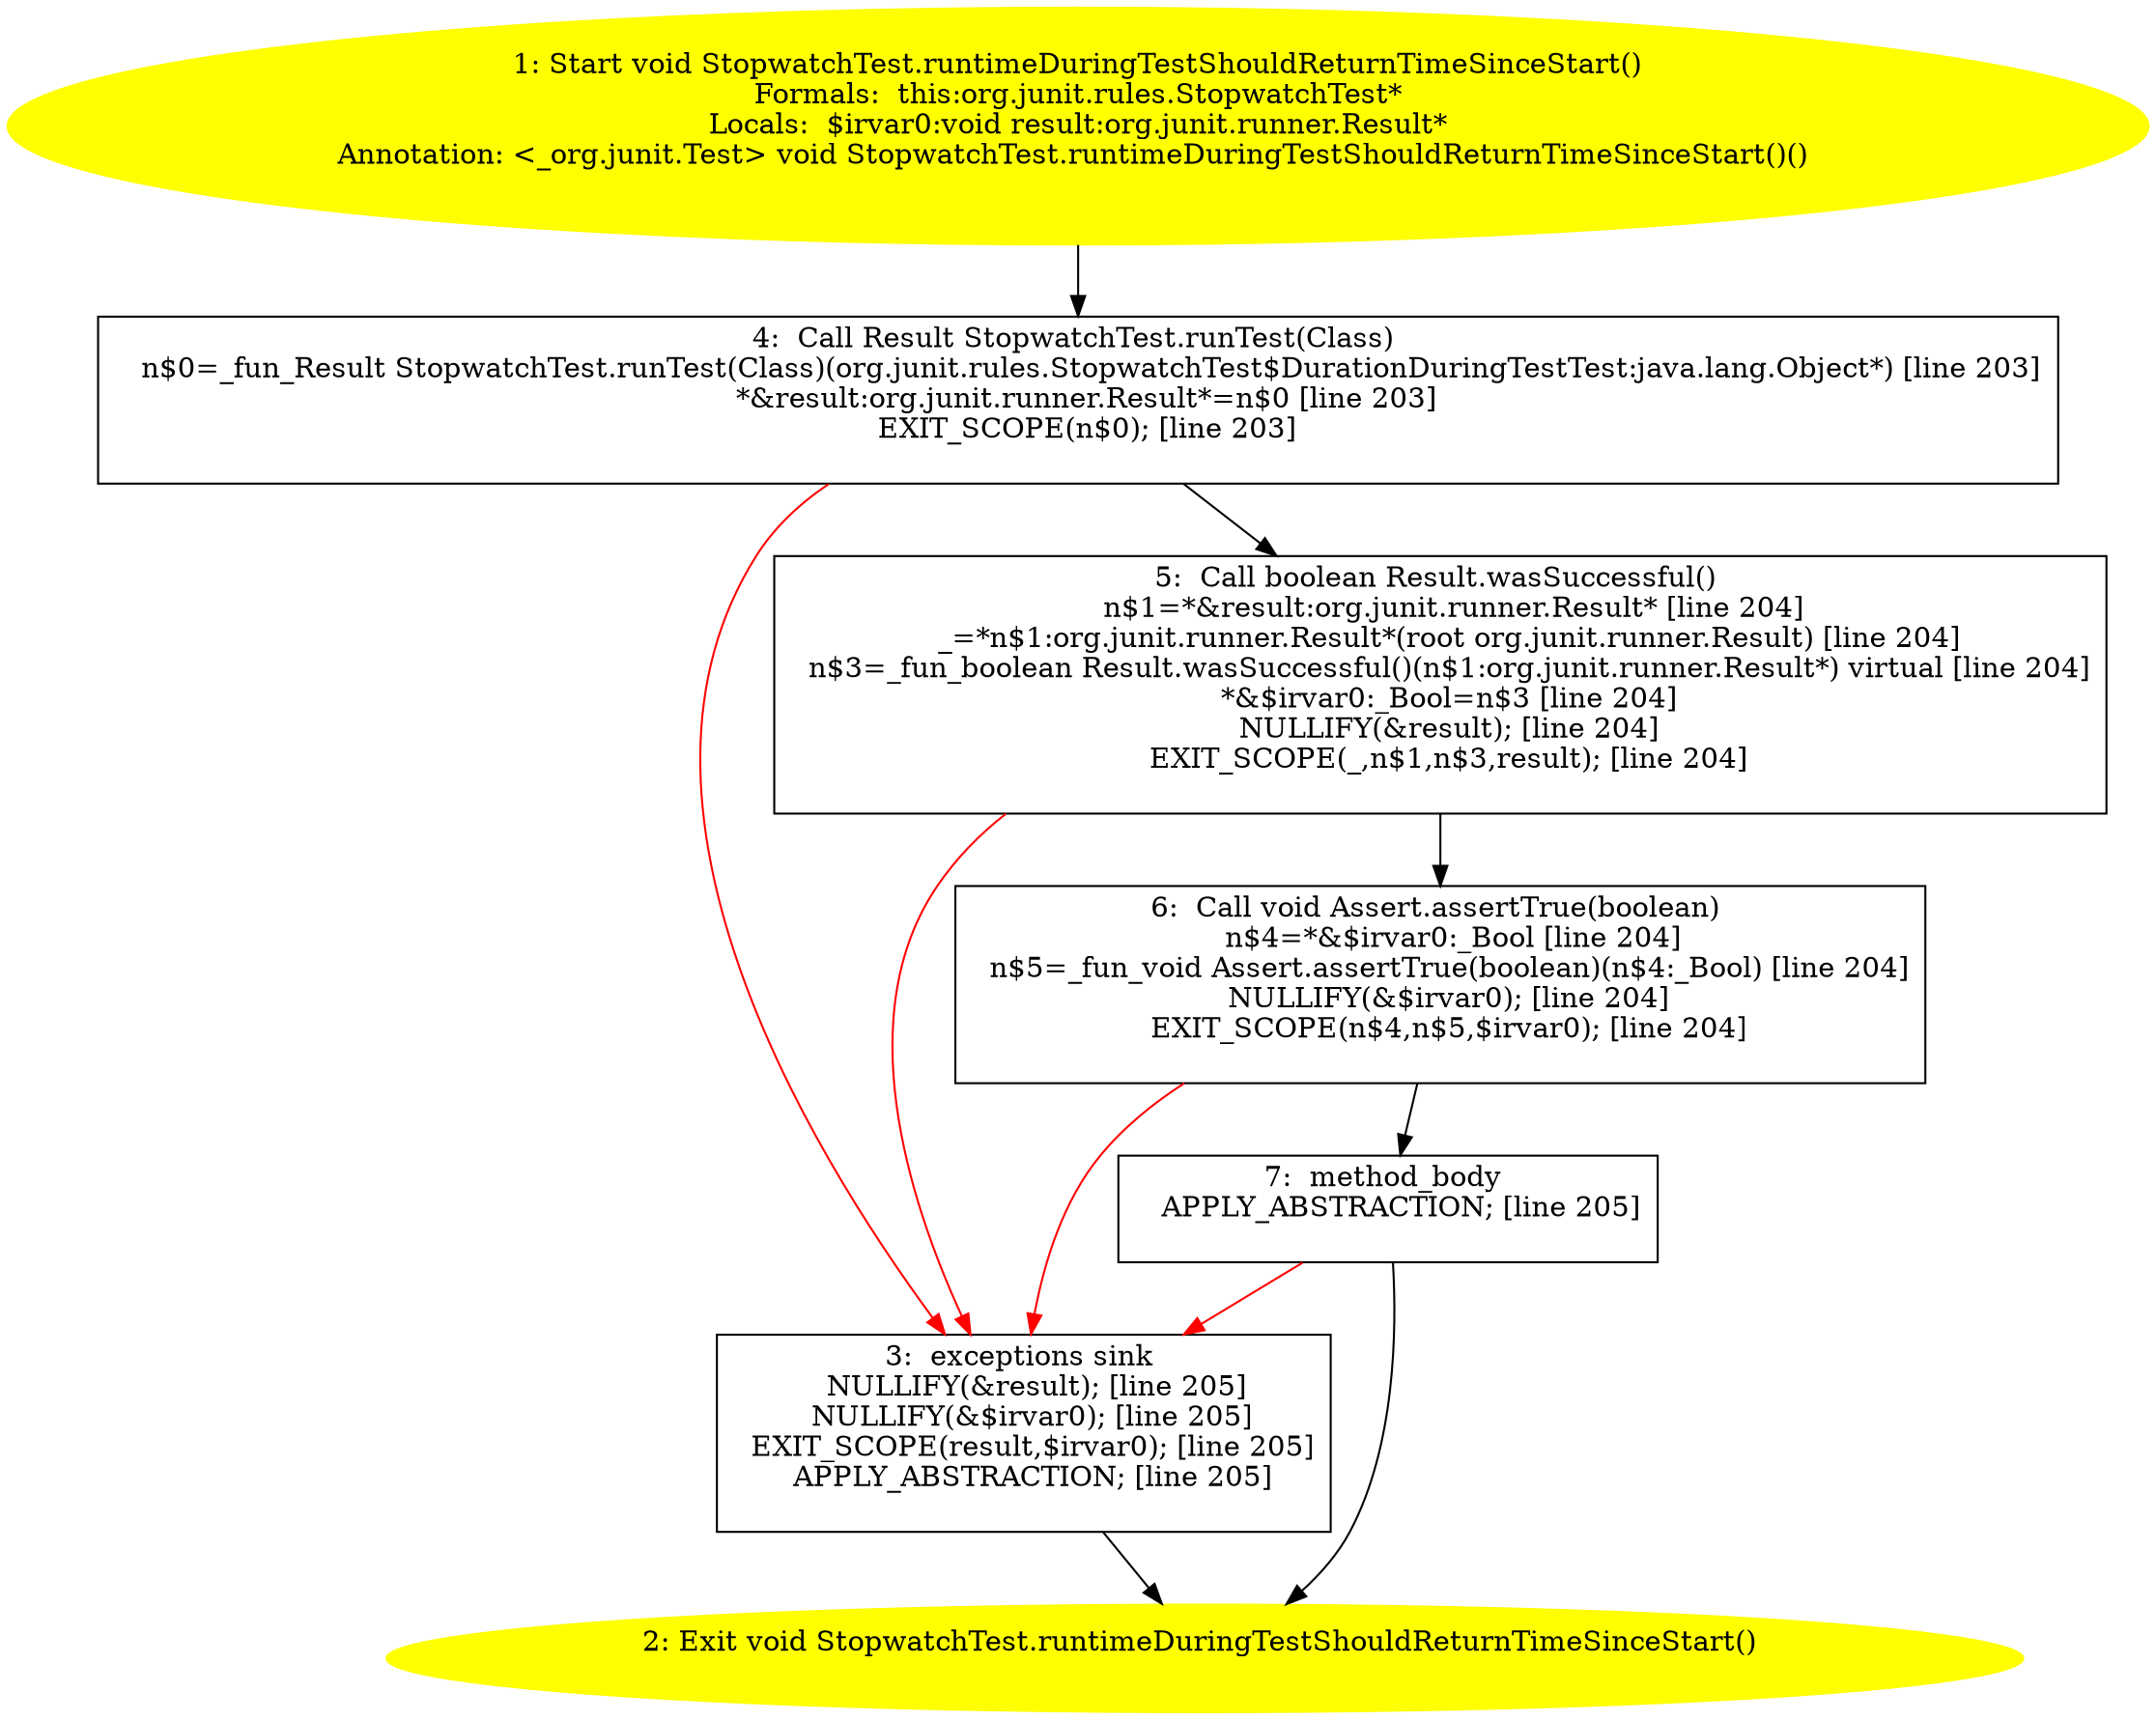 /* @generated */
digraph cfg {
"org.junit.rules.StopwatchTest.runtimeDuringTestShouldReturnTimeSinceStart():void.582445017ed089cf51b853f586eb39d8_1" [label="1: Start void StopwatchTest.runtimeDuringTestShouldReturnTimeSinceStart()\nFormals:  this:org.junit.rules.StopwatchTest*\nLocals:  $irvar0:void result:org.junit.runner.Result*\nAnnotation: <_org.junit.Test> void StopwatchTest.runtimeDuringTestShouldReturnTimeSinceStart()() \n  " color=yellow style=filled]
	

	 "org.junit.rules.StopwatchTest.runtimeDuringTestShouldReturnTimeSinceStart():void.582445017ed089cf51b853f586eb39d8_1" -> "org.junit.rules.StopwatchTest.runtimeDuringTestShouldReturnTimeSinceStart():void.582445017ed089cf51b853f586eb39d8_4" ;
"org.junit.rules.StopwatchTest.runtimeDuringTestShouldReturnTimeSinceStart():void.582445017ed089cf51b853f586eb39d8_2" [label="2: Exit void StopwatchTest.runtimeDuringTestShouldReturnTimeSinceStart() \n  " color=yellow style=filled]
	

"org.junit.rules.StopwatchTest.runtimeDuringTestShouldReturnTimeSinceStart():void.582445017ed089cf51b853f586eb39d8_3" [label="3:  exceptions sink \n   NULLIFY(&result); [line 205]\n  NULLIFY(&$irvar0); [line 205]\n  EXIT_SCOPE(result,$irvar0); [line 205]\n  APPLY_ABSTRACTION; [line 205]\n " shape="box"]
	

	 "org.junit.rules.StopwatchTest.runtimeDuringTestShouldReturnTimeSinceStart():void.582445017ed089cf51b853f586eb39d8_3" -> "org.junit.rules.StopwatchTest.runtimeDuringTestShouldReturnTimeSinceStart():void.582445017ed089cf51b853f586eb39d8_2" ;
"org.junit.rules.StopwatchTest.runtimeDuringTestShouldReturnTimeSinceStart():void.582445017ed089cf51b853f586eb39d8_4" [label="4:  Call Result StopwatchTest.runTest(Class) \n   n$0=_fun_Result StopwatchTest.runTest(Class)(org.junit.rules.StopwatchTest$DurationDuringTestTest:java.lang.Object*) [line 203]\n  *&result:org.junit.runner.Result*=n$0 [line 203]\n  EXIT_SCOPE(n$0); [line 203]\n " shape="box"]
	

	 "org.junit.rules.StopwatchTest.runtimeDuringTestShouldReturnTimeSinceStart():void.582445017ed089cf51b853f586eb39d8_4" -> "org.junit.rules.StopwatchTest.runtimeDuringTestShouldReturnTimeSinceStart():void.582445017ed089cf51b853f586eb39d8_5" ;
	 "org.junit.rules.StopwatchTest.runtimeDuringTestShouldReturnTimeSinceStart():void.582445017ed089cf51b853f586eb39d8_4" -> "org.junit.rules.StopwatchTest.runtimeDuringTestShouldReturnTimeSinceStart():void.582445017ed089cf51b853f586eb39d8_3" [color="red" ];
"org.junit.rules.StopwatchTest.runtimeDuringTestShouldReturnTimeSinceStart():void.582445017ed089cf51b853f586eb39d8_5" [label="5:  Call boolean Result.wasSuccessful() \n   n$1=*&result:org.junit.runner.Result* [line 204]\n  _=*n$1:org.junit.runner.Result*(root org.junit.runner.Result) [line 204]\n  n$3=_fun_boolean Result.wasSuccessful()(n$1:org.junit.runner.Result*) virtual [line 204]\n  *&$irvar0:_Bool=n$3 [line 204]\n  NULLIFY(&result); [line 204]\n  EXIT_SCOPE(_,n$1,n$3,result); [line 204]\n " shape="box"]
	

	 "org.junit.rules.StopwatchTest.runtimeDuringTestShouldReturnTimeSinceStart():void.582445017ed089cf51b853f586eb39d8_5" -> "org.junit.rules.StopwatchTest.runtimeDuringTestShouldReturnTimeSinceStart():void.582445017ed089cf51b853f586eb39d8_6" ;
	 "org.junit.rules.StopwatchTest.runtimeDuringTestShouldReturnTimeSinceStart():void.582445017ed089cf51b853f586eb39d8_5" -> "org.junit.rules.StopwatchTest.runtimeDuringTestShouldReturnTimeSinceStart():void.582445017ed089cf51b853f586eb39d8_3" [color="red" ];
"org.junit.rules.StopwatchTest.runtimeDuringTestShouldReturnTimeSinceStart():void.582445017ed089cf51b853f586eb39d8_6" [label="6:  Call void Assert.assertTrue(boolean) \n   n$4=*&$irvar0:_Bool [line 204]\n  n$5=_fun_void Assert.assertTrue(boolean)(n$4:_Bool) [line 204]\n  NULLIFY(&$irvar0); [line 204]\n  EXIT_SCOPE(n$4,n$5,$irvar0); [line 204]\n " shape="box"]
	

	 "org.junit.rules.StopwatchTest.runtimeDuringTestShouldReturnTimeSinceStart():void.582445017ed089cf51b853f586eb39d8_6" -> "org.junit.rules.StopwatchTest.runtimeDuringTestShouldReturnTimeSinceStart():void.582445017ed089cf51b853f586eb39d8_7" ;
	 "org.junit.rules.StopwatchTest.runtimeDuringTestShouldReturnTimeSinceStart():void.582445017ed089cf51b853f586eb39d8_6" -> "org.junit.rules.StopwatchTest.runtimeDuringTestShouldReturnTimeSinceStart():void.582445017ed089cf51b853f586eb39d8_3" [color="red" ];
"org.junit.rules.StopwatchTest.runtimeDuringTestShouldReturnTimeSinceStart():void.582445017ed089cf51b853f586eb39d8_7" [label="7:  method_body \n   APPLY_ABSTRACTION; [line 205]\n " shape="box"]
	

	 "org.junit.rules.StopwatchTest.runtimeDuringTestShouldReturnTimeSinceStart():void.582445017ed089cf51b853f586eb39d8_7" -> "org.junit.rules.StopwatchTest.runtimeDuringTestShouldReturnTimeSinceStart():void.582445017ed089cf51b853f586eb39d8_2" ;
	 "org.junit.rules.StopwatchTest.runtimeDuringTestShouldReturnTimeSinceStart():void.582445017ed089cf51b853f586eb39d8_7" -> "org.junit.rules.StopwatchTest.runtimeDuringTestShouldReturnTimeSinceStart():void.582445017ed089cf51b853f586eb39d8_3" [color="red" ];
}

